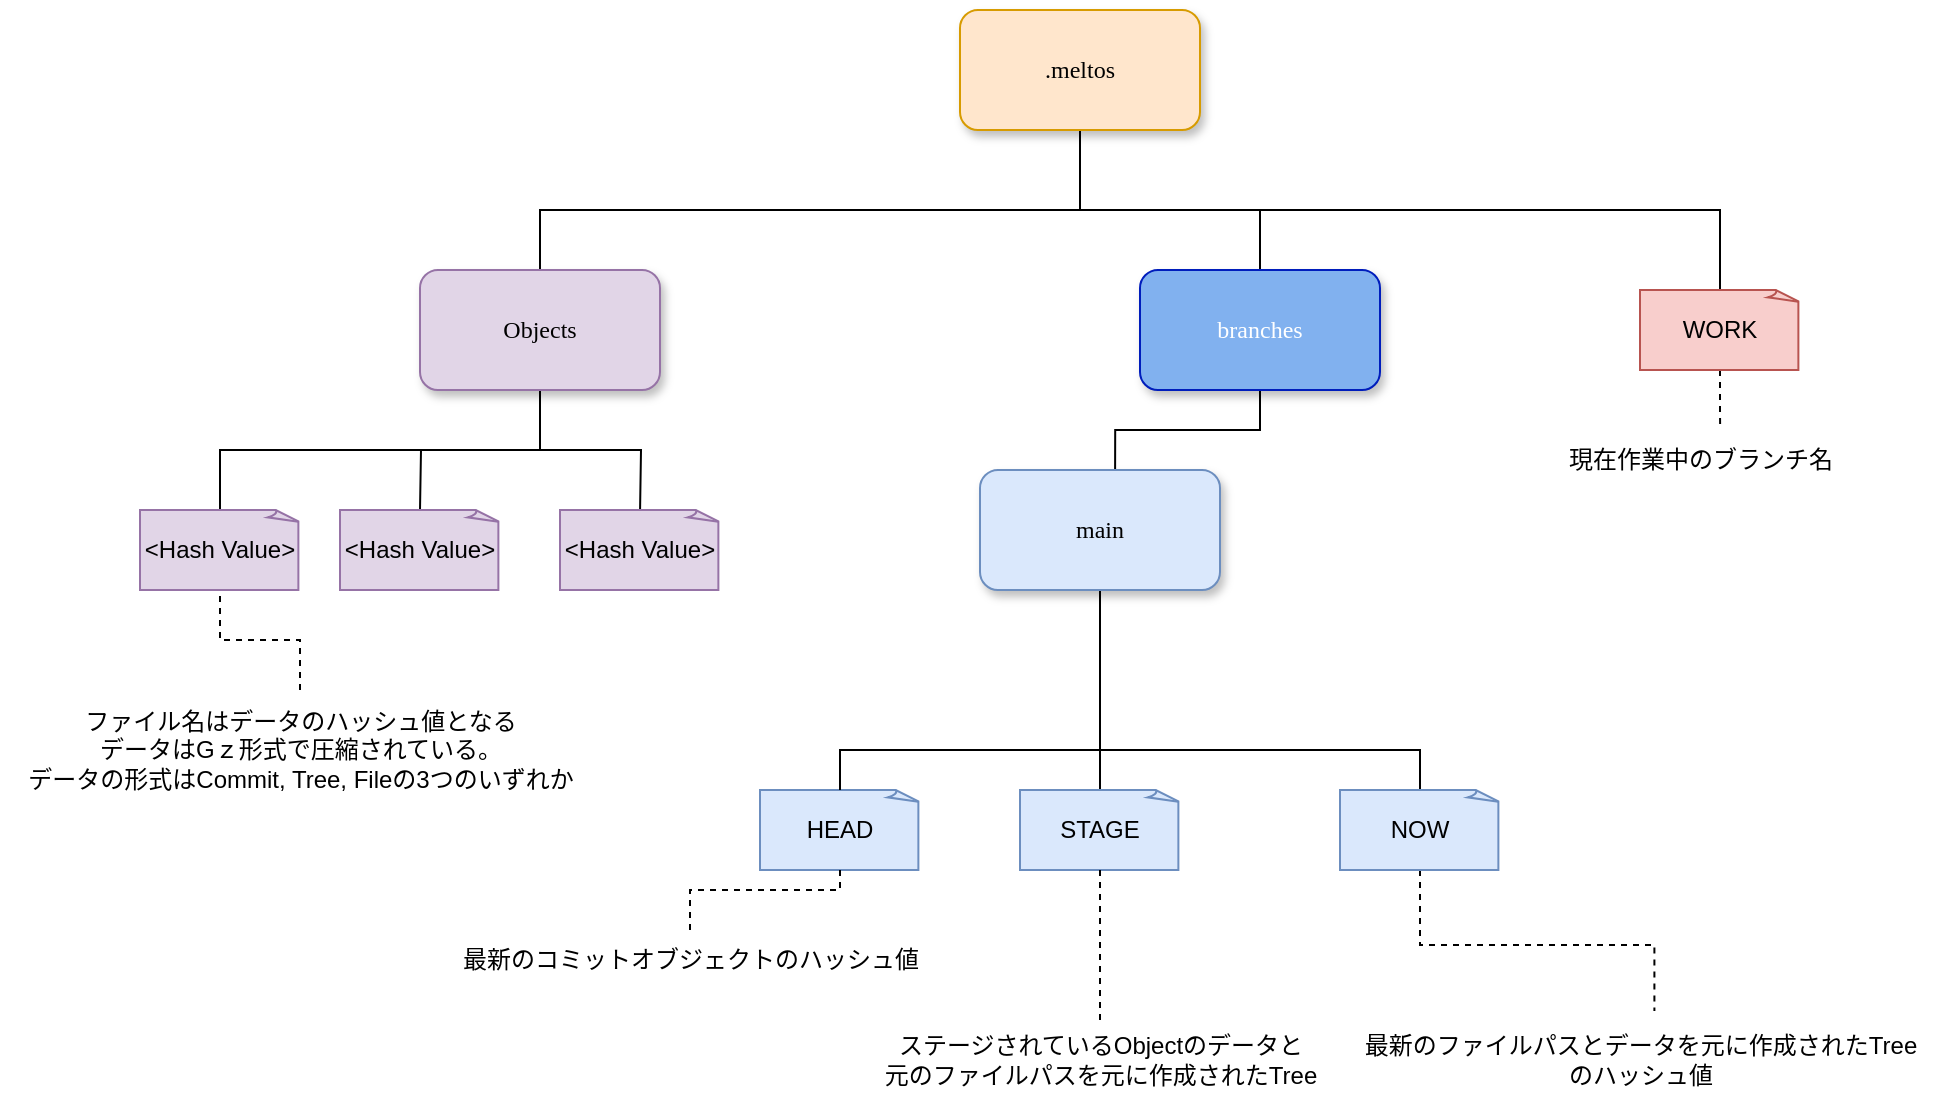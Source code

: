 <mxfile version="21.4.0" type="device">
  <diagram name="Page-1" id="10a91c8b-09ff-31b1-d368-03940ed4cc9e">
    <mxGraphModel dx="1434" dy="836" grid="1" gridSize="10" guides="1" tooltips="1" connect="1" arrows="1" fold="1" page="1" pageScale="1" pageWidth="1100" pageHeight="850" background="none" math="0" shadow="0">
      <root>
        <mxCell id="0" />
        <mxCell id="1" parent="0" />
        <mxCell id="5_L0wpshtyEx2szlIJ-K-7" style="edgeStyle=orthogonalEdgeStyle;rounded=0;orthogonalLoop=1;jettySize=auto;html=1;endArrow=none;endFill=0;" edge="1" parent="1" source="62893188c0fa7362-1" target="5_L0wpshtyEx2szlIJ-K-6">
          <mxGeometry relative="1" as="geometry">
            <Array as="points">
              <mxPoint x="550" y="180" />
              <mxPoint x="280" y="180" />
            </Array>
          </mxGeometry>
        </mxCell>
        <mxCell id="5_L0wpshtyEx2szlIJ-K-24" style="edgeStyle=orthogonalEdgeStyle;rounded=0;orthogonalLoop=1;jettySize=auto;html=1;endArrow=none;endFill=0;" edge="1" parent="1" source="62893188c0fa7362-1" target="5_L0wpshtyEx2szlIJ-K-1">
          <mxGeometry relative="1" as="geometry">
            <Array as="points">
              <mxPoint x="550" y="180" />
              <mxPoint x="640" y="180" />
            </Array>
          </mxGeometry>
        </mxCell>
        <mxCell id="5_L0wpshtyEx2szlIJ-K-28" style="edgeStyle=orthogonalEdgeStyle;rounded=0;orthogonalLoop=1;jettySize=auto;html=1;endArrow=none;endFill=0;" edge="1" parent="1" source="62893188c0fa7362-1" target="5_L0wpshtyEx2szlIJ-K-27">
          <mxGeometry relative="1" as="geometry">
            <Array as="points">
              <mxPoint x="550" y="180" />
              <mxPoint x="870" y="180" />
            </Array>
          </mxGeometry>
        </mxCell>
        <mxCell id="62893188c0fa7362-1" value=".meltos" style="whiteSpace=wrap;html=1;rounded=1;shadow=1;labelBackgroundColor=none;strokeWidth=1;fontFamily=Verdana;fontSize=12;align=center;fillColor=#ffe6cc;strokeColor=#d79b00;" parent="1" vertex="1">
          <mxGeometry x="490" y="80" width="120" height="60" as="geometry" />
        </mxCell>
        <mxCell id="5_L0wpshtyEx2szlIJ-K-25" style="edgeStyle=orthogonalEdgeStyle;rounded=0;orthogonalLoop=1;jettySize=auto;html=1;entryX=0.563;entryY=-0.006;entryDx=0;entryDy=0;entryPerimeter=0;endArrow=none;endFill=0;" edge="1" parent="1" source="5_L0wpshtyEx2szlIJ-K-1" target="5_L0wpshtyEx2szlIJ-K-12">
          <mxGeometry relative="1" as="geometry">
            <Array as="points">
              <mxPoint x="640" y="290" />
              <mxPoint x="568" y="290" />
            </Array>
          </mxGeometry>
        </mxCell>
        <mxCell id="5_L0wpshtyEx2szlIJ-K-1" value="branches" style="whiteSpace=wrap;html=1;rounded=1;shadow=1;labelBackgroundColor=none;strokeWidth=1;fontFamily=Verdana;fontSize=12;align=center;fillColor=#81B1EF;strokeColor=#001DBC;fontColor=#ffffff;" vertex="1" parent="1">
          <mxGeometry x="580" y="210" width="120" height="60" as="geometry" />
        </mxCell>
        <mxCell id="5_L0wpshtyEx2szlIJ-K-21" style="edgeStyle=orthogonalEdgeStyle;rounded=0;orthogonalLoop=1;jettySize=auto;html=1;endArrow=none;endFill=0;strokeWidth=1;" edge="1" parent="1" source="5_L0wpshtyEx2szlIJ-K-6" target="5_L0wpshtyEx2szlIJ-K-17">
          <mxGeometry relative="1" as="geometry">
            <Array as="points">
              <mxPoint x="280" y="300" />
              <mxPoint x="120" y="300" />
            </Array>
          </mxGeometry>
        </mxCell>
        <mxCell id="5_L0wpshtyEx2szlIJ-K-22" style="edgeStyle=orthogonalEdgeStyle;rounded=0;orthogonalLoop=1;jettySize=auto;html=1;entryX=0.5;entryY=0;entryDx=0;entryDy=0;entryPerimeter=0;endArrow=none;endFill=0;" edge="1" parent="1" source="5_L0wpshtyEx2szlIJ-K-6">
          <mxGeometry relative="1" as="geometry">
            <mxPoint x="220" y="330.0" as="targetPoint" />
          </mxGeometry>
        </mxCell>
        <mxCell id="5_L0wpshtyEx2szlIJ-K-26" style="edgeStyle=orthogonalEdgeStyle;rounded=0;orthogonalLoop=1;jettySize=auto;html=1;endArrow=none;endFill=0;" edge="1" parent="1" source="5_L0wpshtyEx2szlIJ-K-6">
          <mxGeometry relative="1" as="geometry">
            <mxPoint x="330.034" y="330.0" as="targetPoint" />
          </mxGeometry>
        </mxCell>
        <mxCell id="5_L0wpshtyEx2szlIJ-K-6" value="Objects" style="whiteSpace=wrap;html=1;rounded=1;shadow=1;labelBackgroundColor=none;strokeWidth=1;fontFamily=Verdana;fontSize=12;align=center;fillColor=#e1d5e7;strokeColor=#9673a6;" vertex="1" parent="1">
          <mxGeometry x="220" y="210" width="120" height="60" as="geometry" />
        </mxCell>
        <mxCell id="5_L0wpshtyEx2szlIJ-K-11" value="HEAD" style="whiteSpace=wrap;html=1;shape=mxgraph.basic.document;fillColor=#dae8fc;strokeColor=#6c8ebf;" vertex="1" parent="1">
          <mxGeometry x="390" y="470" width="80" height="40" as="geometry" />
        </mxCell>
        <mxCell id="5_L0wpshtyEx2szlIJ-K-15" style="edgeStyle=orthogonalEdgeStyle;rounded=0;orthogonalLoop=1;jettySize=auto;html=1;entryX=0.5;entryY=0;entryDx=0;entryDy=0;entryPerimeter=0;endArrow=none;endFill=0;" edge="1" parent="1" source="5_L0wpshtyEx2szlIJ-K-12" target="5_L0wpshtyEx2szlIJ-K-11">
          <mxGeometry relative="1" as="geometry">
            <Array as="points">
              <mxPoint x="560" y="450" />
              <mxPoint x="430" y="450" />
            </Array>
          </mxGeometry>
        </mxCell>
        <mxCell id="5_L0wpshtyEx2szlIJ-K-30" style="edgeStyle=orthogonalEdgeStyle;rounded=0;orthogonalLoop=1;jettySize=auto;html=1;endArrow=none;endFill=0;" edge="1" parent="1" source="5_L0wpshtyEx2szlIJ-K-12" target="5_L0wpshtyEx2szlIJ-K-29">
          <mxGeometry relative="1" as="geometry">
            <Array as="points">
              <mxPoint x="560" y="490" />
              <mxPoint x="560" y="490" />
            </Array>
          </mxGeometry>
        </mxCell>
        <mxCell id="5_L0wpshtyEx2szlIJ-K-47" style="edgeStyle=orthogonalEdgeStyle;rounded=0;orthogonalLoop=1;jettySize=auto;html=1;endArrow=none;endFill=0;" edge="1" parent="1" source="5_L0wpshtyEx2szlIJ-K-12" target="5_L0wpshtyEx2szlIJ-K-46">
          <mxGeometry relative="1" as="geometry">
            <Array as="points">
              <mxPoint x="560" y="450" />
              <mxPoint x="720" y="450" />
            </Array>
          </mxGeometry>
        </mxCell>
        <mxCell id="5_L0wpshtyEx2szlIJ-K-12" value="main" style="whiteSpace=wrap;html=1;rounded=1;shadow=1;labelBackgroundColor=none;strokeWidth=1;fontFamily=Verdana;fontSize=12;align=center;fillColor=#dae8fc;strokeColor=#6c8ebf;" vertex="1" parent="1">
          <mxGeometry x="500" y="310" width="120" height="60" as="geometry" />
        </mxCell>
        <mxCell id="5_L0wpshtyEx2szlIJ-K-17" value="&amp;lt;Hash Value&amp;gt;" style="whiteSpace=wrap;html=1;shape=mxgraph.basic.document;fillColor=#e1d5e7;strokeColor=#9673a6;" vertex="1" parent="1">
          <mxGeometry x="80" y="330" width="80" height="40" as="geometry" />
        </mxCell>
        <mxCell id="5_L0wpshtyEx2szlIJ-K-44" style="edgeStyle=orthogonalEdgeStyle;rounded=0;orthogonalLoop=1;jettySize=auto;html=1;entryX=0.563;entryY=0;entryDx=0;entryDy=0;entryPerimeter=0;endArrow=none;endFill=0;dashed=1;" edge="1" parent="1" source="5_L0wpshtyEx2szlIJ-K-27" target="5_L0wpshtyEx2szlIJ-K-43">
          <mxGeometry relative="1" as="geometry" />
        </mxCell>
        <mxCell id="5_L0wpshtyEx2szlIJ-K-27" value="WORK" style="whiteSpace=wrap;html=1;shape=mxgraph.basic.document;fillColor=#f8cecc;strokeColor=#b85450;" vertex="1" parent="1">
          <mxGeometry x="830" y="220" width="80" height="40" as="geometry" />
        </mxCell>
        <mxCell id="5_L0wpshtyEx2szlIJ-K-29" value="STAGE" style="whiteSpace=wrap;html=1;shape=mxgraph.basic.document;fillColor=#dae8fc;strokeColor=#6c8ebf;" vertex="1" parent="1">
          <mxGeometry x="520" y="470" width="80" height="40" as="geometry" />
        </mxCell>
        <mxCell id="5_L0wpshtyEx2szlIJ-K-34" style="edgeStyle=orthogonalEdgeStyle;rounded=0;orthogonalLoop=1;jettySize=auto;html=1;entryX=0.5;entryY=1;entryDx=0;entryDy=0;entryPerimeter=0;endArrow=none;endFill=0;dashed=1;" edge="1" parent="1" source="5_L0wpshtyEx2szlIJ-K-33" target="5_L0wpshtyEx2szlIJ-K-17">
          <mxGeometry relative="1" as="geometry">
            <mxPoint x="189.88" y="391.3" as="targetPoint" />
          </mxGeometry>
        </mxCell>
        <mxCell id="5_L0wpshtyEx2szlIJ-K-33" value="ファイル名はデータのハッシュ値となる&lt;br&gt;データはGｚ形式で圧縮されている。&lt;br&gt;データの形式はCommit, Tree, Fileの3つのいずれか" style="text;html=1;align=center;verticalAlign=middle;resizable=0;points=[];autosize=1;strokeColor=none;fillColor=none;" vertex="1" parent="1">
          <mxGeometry x="10" y="420" width="300" height="60" as="geometry" />
        </mxCell>
        <mxCell id="5_L0wpshtyEx2szlIJ-K-35" value="&amp;lt;Hash Value&amp;gt;" style="whiteSpace=wrap;html=1;shape=mxgraph.basic.document;fillColor=#e1d5e7;strokeColor=#9673a6;" vertex="1" parent="1">
          <mxGeometry x="180" y="330" width="80" height="40" as="geometry" />
        </mxCell>
        <mxCell id="5_L0wpshtyEx2szlIJ-K-37" value="&amp;lt;Hash Value&amp;gt;" style="whiteSpace=wrap;html=1;shape=mxgraph.basic.document;fillColor=#e1d5e7;strokeColor=#9673a6;" vertex="1" parent="1">
          <mxGeometry x="290" y="330" width="80" height="40" as="geometry" />
        </mxCell>
        <mxCell id="5_L0wpshtyEx2szlIJ-K-40" style="edgeStyle=orthogonalEdgeStyle;rounded=0;orthogonalLoop=1;jettySize=auto;html=1;entryX=0.5;entryY=1;entryDx=0;entryDy=0;entryPerimeter=0;endArrow=none;endFill=0;dashed=1;" edge="1" parent="1" source="5_L0wpshtyEx2szlIJ-K-39" target="5_L0wpshtyEx2szlIJ-K-11">
          <mxGeometry relative="1" as="geometry" />
        </mxCell>
        <mxCell id="5_L0wpshtyEx2szlIJ-K-39" value="最新のコミットオブジェクトのハッシュ値" style="text;html=1;align=center;verticalAlign=middle;resizable=0;points=[];autosize=1;strokeColor=none;fillColor=none;" vertex="1" parent="1">
          <mxGeometry x="230" y="540" width="250" height="30" as="geometry" />
        </mxCell>
        <mxCell id="5_L0wpshtyEx2szlIJ-K-42" style="edgeStyle=orthogonalEdgeStyle;rounded=0;orthogonalLoop=1;jettySize=auto;html=1;entryX=0.5;entryY=1;entryDx=0;entryDy=0;entryPerimeter=0;endArrow=none;endFill=0;dashed=1;" edge="1" parent="1" source="5_L0wpshtyEx2szlIJ-K-41" target="5_L0wpshtyEx2szlIJ-K-29">
          <mxGeometry relative="1" as="geometry" />
        </mxCell>
        <mxCell id="5_L0wpshtyEx2szlIJ-K-41" value="ステージされているObjectのデータと&lt;br&gt;元のファイルパスを元に作成されたTree" style="text;html=1;align=center;verticalAlign=middle;resizable=0;points=[];autosize=1;strokeColor=none;fillColor=none;" vertex="1" parent="1">
          <mxGeometry x="440" y="585" width="240" height="40" as="geometry" />
        </mxCell>
        <mxCell id="5_L0wpshtyEx2szlIJ-K-43" value="現在作業中のブランチ名" style="text;html=1;align=center;verticalAlign=middle;resizable=0;points=[];autosize=1;strokeColor=none;fillColor=none;" vertex="1" parent="1">
          <mxGeometry x="780" y="290" width="160" height="30" as="geometry" />
        </mxCell>
        <mxCell id="5_L0wpshtyEx2szlIJ-K-49" style="edgeStyle=orthogonalEdgeStyle;rounded=0;orthogonalLoop=1;jettySize=auto;html=1;entryX=0.524;entryY=-0.112;entryDx=0;entryDy=0;entryPerimeter=0;dashed=1;endArrow=none;endFill=0;" edge="1" parent="1" source="5_L0wpshtyEx2szlIJ-K-46" target="5_L0wpshtyEx2szlIJ-K-48">
          <mxGeometry relative="1" as="geometry" />
        </mxCell>
        <mxCell id="5_L0wpshtyEx2szlIJ-K-46" value="NOW" style="whiteSpace=wrap;html=1;shape=mxgraph.basic.document;fillColor=#dae8fc;strokeColor=#6c8ebf;" vertex="1" parent="1">
          <mxGeometry x="680" y="470" width="80" height="40" as="geometry" />
        </mxCell>
        <mxCell id="5_L0wpshtyEx2szlIJ-K-48" value="最新のファイルパスとデータを元に作成されたTree&lt;br&gt;のハッシュ値" style="text;html=1;align=center;verticalAlign=middle;resizable=0;points=[];autosize=1;strokeColor=none;fillColor=none;" vertex="1" parent="1">
          <mxGeometry x="680" y="585" width="300" height="40" as="geometry" />
        </mxCell>
      </root>
    </mxGraphModel>
  </diagram>
</mxfile>
